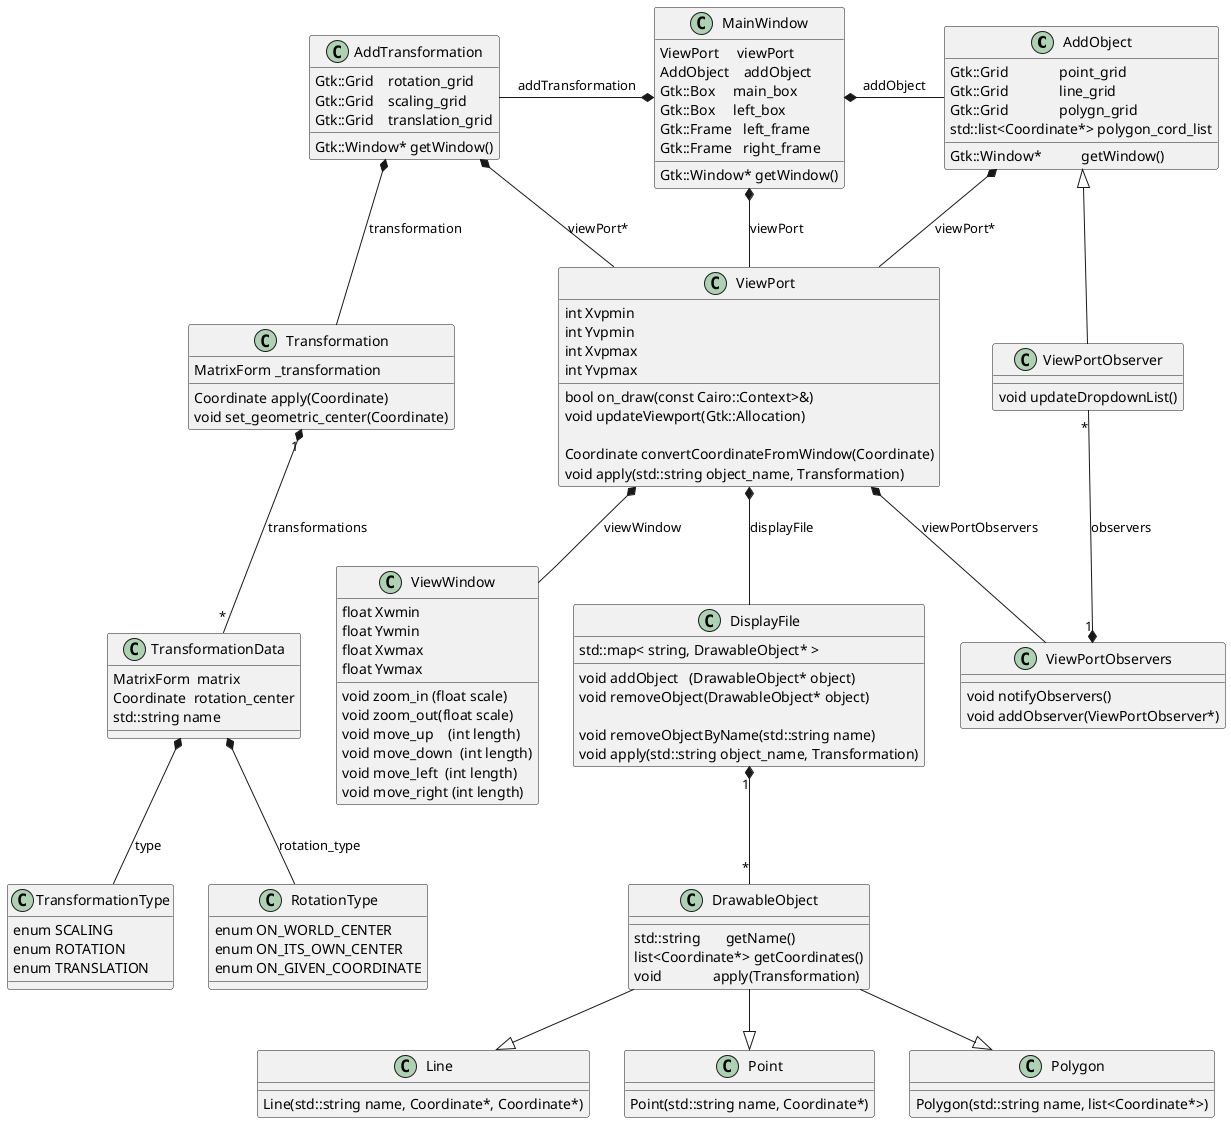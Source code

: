 
@startuml
  skinparam defaultFontName Consolas

  AddObject <|--  ViewPortObserver
  AddObject  *--  ViewPort                 : viewPort*

  AddTransformation  *--  ViewPort         : viewPort*
  AddTransformation  *-down- Transformation: transformation

  DisplayFile        -left[hidden]> ViewWindow
  DisplayFile "1\n"  *-down- "*" DrawableObject

  Line    <|-up- DrawableObject
  Point   <|-up- DrawableObject
  Polygon <|-up- DrawableObject

  MainWindow *-down-  ViewPort             : viewPort
  MainWindow *-right- AddObject            : addObject
  MainWindow *-left-  AddTransformation    : addTransformation

  Transformation "1" *-- "*" TransformationData: transformations
  TransformationData *-- TransformationType: type
  TransformationData *-- RotationType      : rotation_type

  ViewPort   *--  ViewWindow               : viewWindow
  ViewPort   *-down-  DisplayFile          : displayFile
  ViewPort   *-right- ViewPortObservers    : viewPortObservers

  ViewPortObservers "1" *-up- "*" ViewPortObserver: observers

  class AddObject {
    Gtk::Grid              point_grid
    Gtk::Grid              line_grid
    Gtk::Grid              polygn_grid
    Gtk::Window*           getWindow()
    std::list<Coordinate*> polygon_cord_list
  }

  class DisplayFile {
    std::map< string, DrawableObject* >
    void addObject   (DrawableObject* object)
    void removeObject(DrawableObject* object)

    void removeObjectByName(std::string name)
    void apply(std::string object_name, Transformation)
  }

  class DrawableObject {
    std::string       getName()
    list<Coordinate*> getCoordinates()
    void              apply(Transformation)
  }

  class Line {
    Line(std::string name, Coordinate*, Coordinate*)
  }

  class Point {
    Point(std::string name, Coordinate*)
  }

  class Polygon {
    Polygon(std::string name, list<Coordinate*>)
  }

  class MainWindow {
    ViewPort     viewPort
    AddObject    addObject
    Gtk::Box     main_box
    Gtk::Box     left_box
    Gtk::Frame   left_frame
    Gtk::Frame   right_frame
    Gtk::Window* getWindow()
  }

  class RotationType {
    enum ON_WORLD_CENTER
    enum ON_ITS_OWN_CENTER
    enum ON_GIVEN_COORDINATE
  }

  class Transformation {
    MatrixForm _transformation
    Coordinate apply(Coordinate)
    void set_geometric_center(Coordinate)
  }

  class TransformationData {
    MatrixForm  matrix
    Coordinate  rotation_center
    std::string name
  }

  class TransformationType {
    enum SCALING
    enum ROTATION
    enum TRANSLATION
  }

  class AddTransformation {
    Gtk::Grid    rotation_grid
    Gtk::Grid    scaling_grid
    Gtk::Grid    translation_grid
    Gtk::Window* getWindow()
  }

  class ViewPort {
    int Xvpmin
    int Yvpmin
    int Xvpmax
    int Yvpmax
    bool on_draw(const Cairo::Context>&)
    void updateViewport(Gtk::Allocation)

    Coordinate convertCoordinateFromWindow(Coordinate)
    void apply(std::string object_name, Transformation)
  }

  class ViewPortObserver {
    void updateDropdownList()
  }

  class ViewPortObservers {
    void notifyObservers()
    void addObserver(ViewPortObserver*)
  }

  class ViewWindow {
    float Xwmin
    float Ywmin
    float Xwmax
    float Ywmax
    void zoom_in (float scale)
    void zoom_out(float scale)
    void move_up    (int length)
    void move_down  (int length)
    void move_left  (int length)
    void move_right (int length)
  }

@enduml
